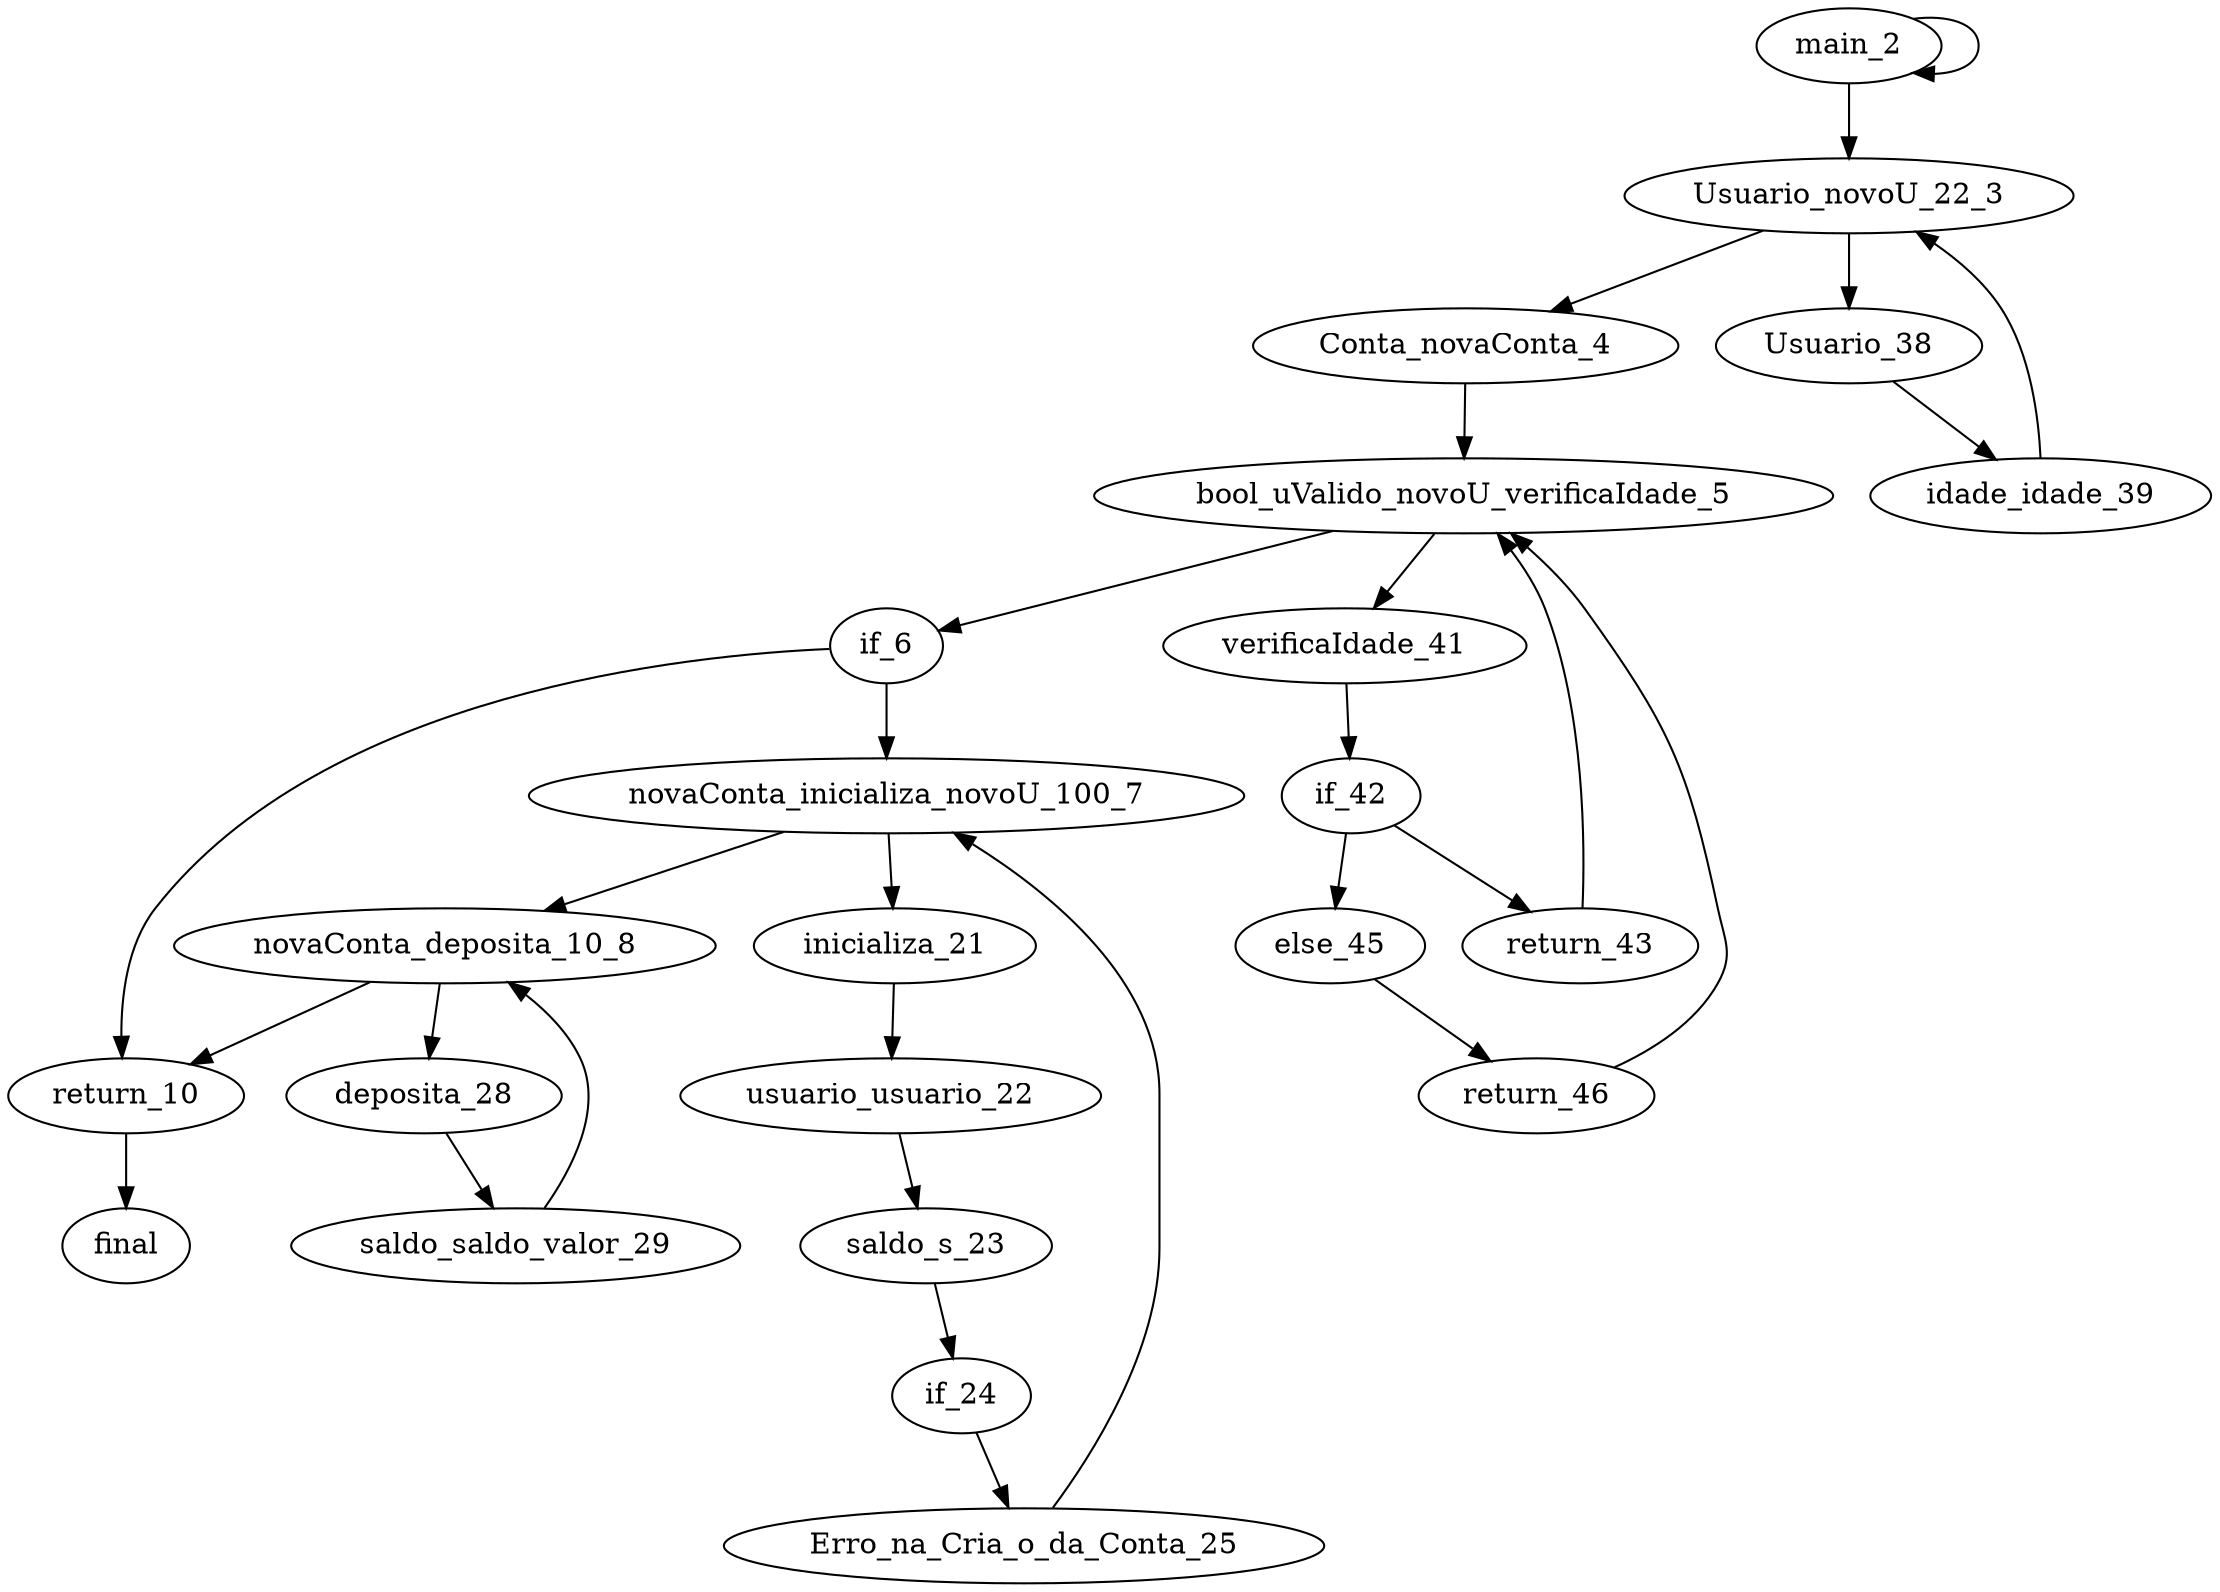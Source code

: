 strict digraph G {
main_2;
Usuario_novoU_22_3;
Conta_novaConta_4;
bool_uValido_novoU_verificaIdade_5;
if_6;
novaConta_inicializa_novoU_100_7;
novaConta_deposita_10_8;
return_10;
Usuario_38;
idade_idade_39;
verificaIdade_41;
if_42;
return_43;
else_45;
return_46;
inicializa_21;
usuario_usuario_22;
saldo_s_23;
if_24;
Erro_na_Cria_o_da_Conta_25;
deposita_28;
saldo_saldo_valor_29;
final;
Usuario_novoU_22_3->Conta_novaConta_4;
Conta_novaConta_4->bool_uValido_novoU_verificaIdade_5;
bool_uValido_novoU_verificaIdade_5->if_6;
if_6->novaConta_inicializa_novoU_100_7;
novaConta_inicializa_novoU_100_7->novaConta_deposita_10_8;
novaConta_deposita_10_8->return_10;
if_6->return_10;
return_10->final;
usuario_usuario_22->saldo_s_23;
saldo_s_23->if_24;
if_24->Erro_na_Cria_o_da_Conta_25;
if_42->return_43;
if_42->else_45;
else_45->return_46;
main_2->Usuario_novoU_22_3;
main_2->main_2;
Usuario_38->idade_idade_39;
Usuario_novoU_22_3->Usuario_38;
idade_idade_39->Usuario_novoU_22_3;
verificaIdade_41->if_42;
bool_uValido_novoU_verificaIdade_5->verificaIdade_41;
return_43->bool_uValido_novoU_verificaIdade_5;
return_46->bool_uValido_novoU_verificaIdade_5;
inicializa_21->usuario_usuario_22;
novaConta_inicializa_novoU_100_7->inicializa_21;
Erro_na_Cria_o_da_Conta_25->novaConta_inicializa_novoU_100_7;
deposita_28->saldo_saldo_valor_29;
novaConta_deposita_10_8->deposita_28;
saldo_saldo_valor_29->novaConta_deposita_10_8;
}